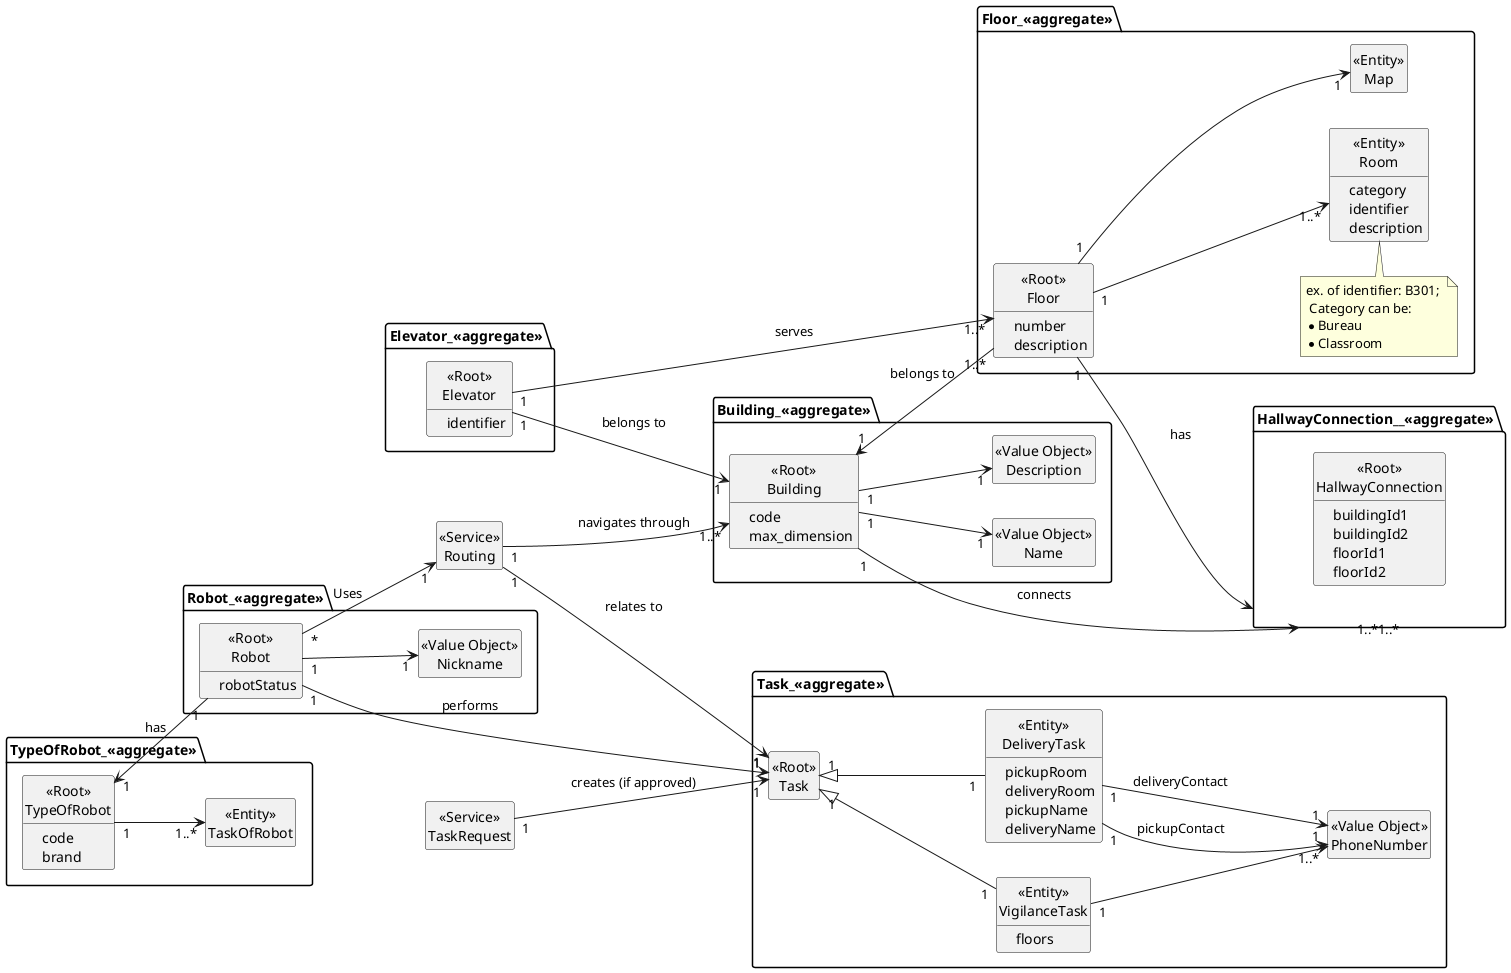 @startuml DMV
skinparam classAttributeIconSize 1
hide empty members
hide circle
left to right direction



package Robot_<<aggregate>>{
    class "<<Root>>\nRobot"{
        - robotStatus
    }
    class "<<Value Object>>\nNickname"{

    }
    "<<Root>>\nRobot" "1" --> "1" "<<Value Object>>\nNickname"
}

package TypeOfRobot_<<aggregate>>{
    class "<<Root>>\nTypeOfRobot" {
        - code
        - brand
    }
    class "<<Entity>>\nTaskOfRobot"{

    }
    "<<Root>>\nTypeOfRobot" "1" --> "1..*" "<<Entity>>\nTaskOfRobot"

}

package Task_<<aggregate>>{
    class "<<Root>>\nTask"{

    }

    class "<<Entity>>\nVigilanceTask"{
        - floors
    }

    class "<<Entity>>\nDeliveryTask"{
        - pickupRoom
        - deliveryRoom
        - pickupName
        - deliveryName
    }
    class "<<Value Object>>\nPhoneNumber"{
        
    }

    "<<Root>>\nTask" "1" <|-- "1" "<<Entity>>\nVigilanceTask"
    "<<Root>>\nTask" "1" <|-- "1" "<<Entity>>\nDeliveryTask"
    "<<Entity>>\nDeliveryTask" "1" --> "1" "<<Value Object>>\nPhoneNumber" : pickupContact
    "<<Entity>>\nDeliveryTask" "1" --> "1" "<<Value Object>>\nPhoneNumber" : deliveryContact
    "<<Entity>>\nVigilanceTask" "1" --> "1..*" "<<Value Object>>\nPhoneNumber"

}

package "Building_<<aggregate>>"{
    class "<<Root>>\nBuilding"{
        - code
        - max_dimension
    }
    class "<<Value Object>>\nName"{
    }
    class "<<Value Object>>\nDescription"{
    }
    "<<Root>>\nBuilding" "1" --> "1" "<<Value Object>>\nName"
    "<<Root>>\nBuilding" "1" --> "1" "<<Value Object>>\nDescription"
}

package "Elevator_<<aggregate>>"{
    class "<<Root>>\nElevator"{
        -identifier
        

    }

    "<<Root>>\nElevator" "1" --> "1" "<<Root>>\nBuilding" : belongs to
    
    }

package "Floor_<<aggregate>>"{
    class "<<Root>>\nFloor"{
        - number
        - description
    }
    class "<<Entity>>\nMap"{
    }

    class "<<Entity>>\nRoom"{
        - category
        - identifier
        - description
    }
    note top of "<<Entity>>\nRoom" : ex. of identifier: B301; \n Category can be:\n*Bureau\n*Classroom



    "<<Root>>\nFloor" "1" --> "1" "<<Entity>>\nMap"
    "<<Root>>\nFloor" "1" --> "1..*" "<<Entity>>\nRoom"

}

package "HallwayConnection__<<aggregate>>"{

    class "<<Root>>\nHallwayConnection"{
        - buildingId1
        - buildingId2
        - floorId1
        - floorId2
    }

}

    "<<Root>>\nFloor" "1" --> "1..*" "HallwayConnection__<<aggregate>>" : has
    "<<Root>>\nBuilding" "1" --> "1..*" "HallwayConnection__<<aggregate>>" : connects


class "<<Service>>\nTaskRequest"{
}
class "<<Service>>\nRouting"{
}


"<<Root>>\nTypeOfRobot" "1" <-- "1" "<<Root>>\nRobot" : has
"<<Root>>\nTask" "1" <-- "1" "<<Root>>\nRobot" : performs
"<<Service>>\nTaskRequest" "1" --> "1" "<<Root>>\nTask" : creates (if approved)
"<<Root>>\nRobot" "*" --> "1" "<<Service>>\nRouting" : Uses
"<<Service>>\nRouting" "1" --> "1..*" "<<Root>>\nBuilding" : navigates through
"<<Service>>\nRouting" "1" --> "1" "<<Root>>\nTask" : relates to
"<<Root>>\nBuilding" "1" <-- "1..*" "<<Root>>\nFloor" : belongs to
"<<Root>>\nElevator" "1" --> "1..*" "<<Root>>\nFloor" : serves
@enduml

